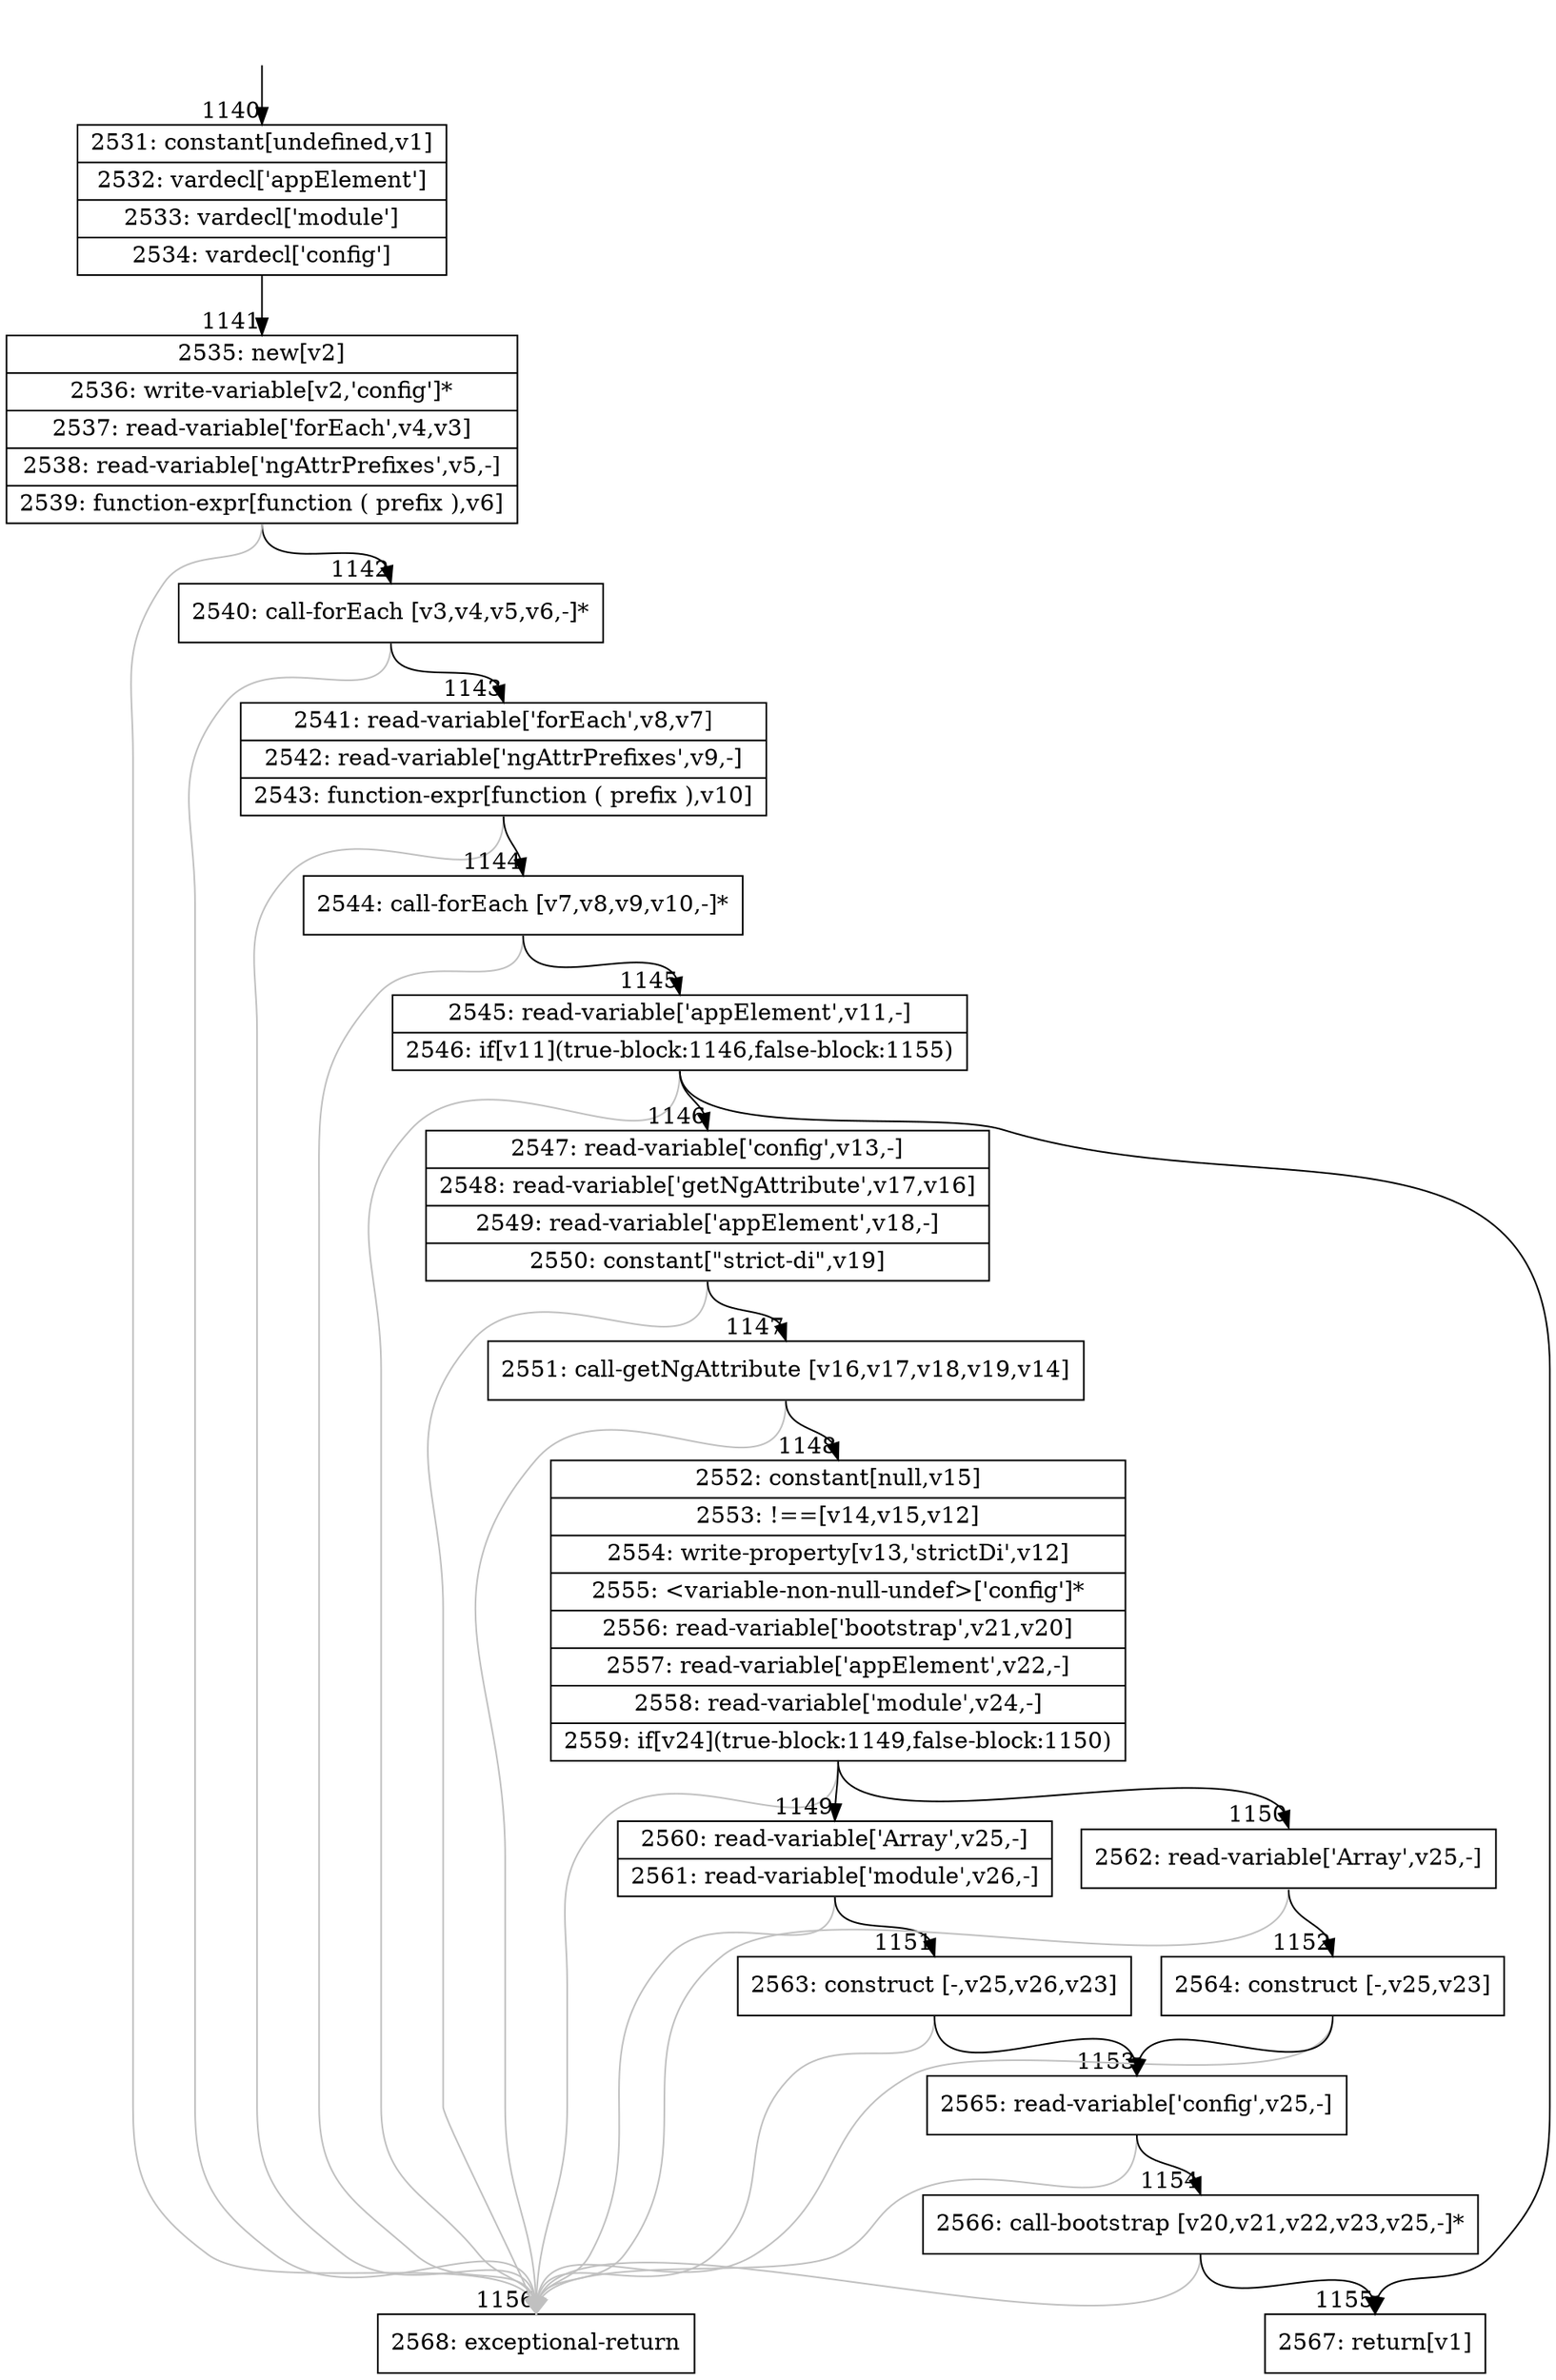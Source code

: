 digraph {
rankdir="TD"
BB_entry80[shape=none,label=""];
BB_entry80 -> BB1140 [tailport=s, headport=n, headlabel="    1140"]
BB1140 [shape=record label="{2531: constant[undefined,v1]|2532: vardecl['appElement']|2533: vardecl['module']|2534: vardecl['config']}" ] 
BB1140 -> BB1141 [tailport=s, headport=n, headlabel="      1141"]
BB1141 [shape=record label="{2535: new[v2]|2536: write-variable[v2,'config']*|2537: read-variable['forEach',v4,v3]|2538: read-variable['ngAttrPrefixes',v5,-]|2539: function-expr[function ( prefix ),v6]}" ] 
BB1141 -> BB1142 [tailport=s, headport=n, headlabel="      1142"]
BB1141 -> BB1156 [tailport=s, headport=n, color=gray, headlabel="      1156"]
BB1142 [shape=record label="{2540: call-forEach [v3,v4,v5,v6,-]*}" ] 
BB1142 -> BB1143 [tailport=s, headport=n, headlabel="      1143"]
BB1142 -> BB1156 [tailport=s, headport=n, color=gray]
BB1143 [shape=record label="{2541: read-variable['forEach',v8,v7]|2542: read-variable['ngAttrPrefixes',v9,-]|2543: function-expr[function ( prefix ),v10]}" ] 
BB1143 -> BB1144 [tailport=s, headport=n, headlabel="      1144"]
BB1143 -> BB1156 [tailport=s, headport=n, color=gray]
BB1144 [shape=record label="{2544: call-forEach [v7,v8,v9,v10,-]*}" ] 
BB1144 -> BB1145 [tailport=s, headport=n, headlabel="      1145"]
BB1144 -> BB1156 [tailport=s, headport=n, color=gray]
BB1145 [shape=record label="{2545: read-variable['appElement',v11,-]|2546: if[v11](true-block:1146,false-block:1155)}" ] 
BB1145 -> BB1146 [tailport=s, headport=n, headlabel="      1146"]
BB1145 -> BB1155 [tailport=s, headport=n, headlabel="      1155"]
BB1145 -> BB1156 [tailport=s, headport=n, color=gray]
BB1146 [shape=record label="{2547: read-variable['config',v13,-]|2548: read-variable['getNgAttribute',v17,v16]|2549: read-variable['appElement',v18,-]|2550: constant[\"strict-di\",v19]}" ] 
BB1146 -> BB1147 [tailport=s, headport=n, headlabel="      1147"]
BB1146 -> BB1156 [tailport=s, headport=n, color=gray]
BB1147 [shape=record label="{2551: call-getNgAttribute [v16,v17,v18,v19,v14]}" ] 
BB1147 -> BB1148 [tailport=s, headport=n, headlabel="      1148"]
BB1147 -> BB1156 [tailport=s, headport=n, color=gray]
BB1148 [shape=record label="{2552: constant[null,v15]|2553: !==[v14,v15,v12]|2554: write-property[v13,'strictDi',v12]|2555: \<variable-non-null-undef\>['config']*|2556: read-variable['bootstrap',v21,v20]|2557: read-variable['appElement',v22,-]|2558: read-variable['module',v24,-]|2559: if[v24](true-block:1149,false-block:1150)}" ] 
BB1148 -> BB1149 [tailport=s, headport=n, headlabel="      1149"]
BB1148 -> BB1150 [tailport=s, headport=n, headlabel="      1150"]
BB1148 -> BB1156 [tailport=s, headport=n, color=gray]
BB1149 [shape=record label="{2560: read-variable['Array',v25,-]|2561: read-variable['module',v26,-]}" ] 
BB1149 -> BB1151 [tailport=s, headport=n, headlabel="      1151"]
BB1149 -> BB1156 [tailport=s, headport=n, color=gray]
BB1150 [shape=record label="{2562: read-variable['Array',v25,-]}" ] 
BB1150 -> BB1152 [tailport=s, headport=n, headlabel="      1152"]
BB1150 -> BB1156 [tailport=s, headport=n, color=gray]
BB1151 [shape=record label="{2563: construct [-,v25,v26,v23]}" ] 
BB1151 -> BB1153 [tailport=s, headport=n, headlabel="      1153"]
BB1151 -> BB1156 [tailport=s, headport=n, color=gray]
BB1152 [shape=record label="{2564: construct [-,v25,v23]}" ] 
BB1152 -> BB1153 [tailport=s, headport=n]
BB1152 -> BB1156 [tailport=s, headport=n, color=gray]
BB1153 [shape=record label="{2565: read-variable['config',v25,-]}" ] 
BB1153 -> BB1154 [tailport=s, headport=n, headlabel="      1154"]
BB1153 -> BB1156 [tailport=s, headport=n, color=gray]
BB1154 [shape=record label="{2566: call-bootstrap [v20,v21,v22,v23,v25,-]*}" ] 
BB1154 -> BB1155 [tailport=s, headport=n]
BB1154 -> BB1156 [tailport=s, headport=n, color=gray]
BB1155 [shape=record label="{2567: return[v1]}" ] 
BB1156 [shape=record label="{2568: exceptional-return}" ] 
//#$~ 1545
}
